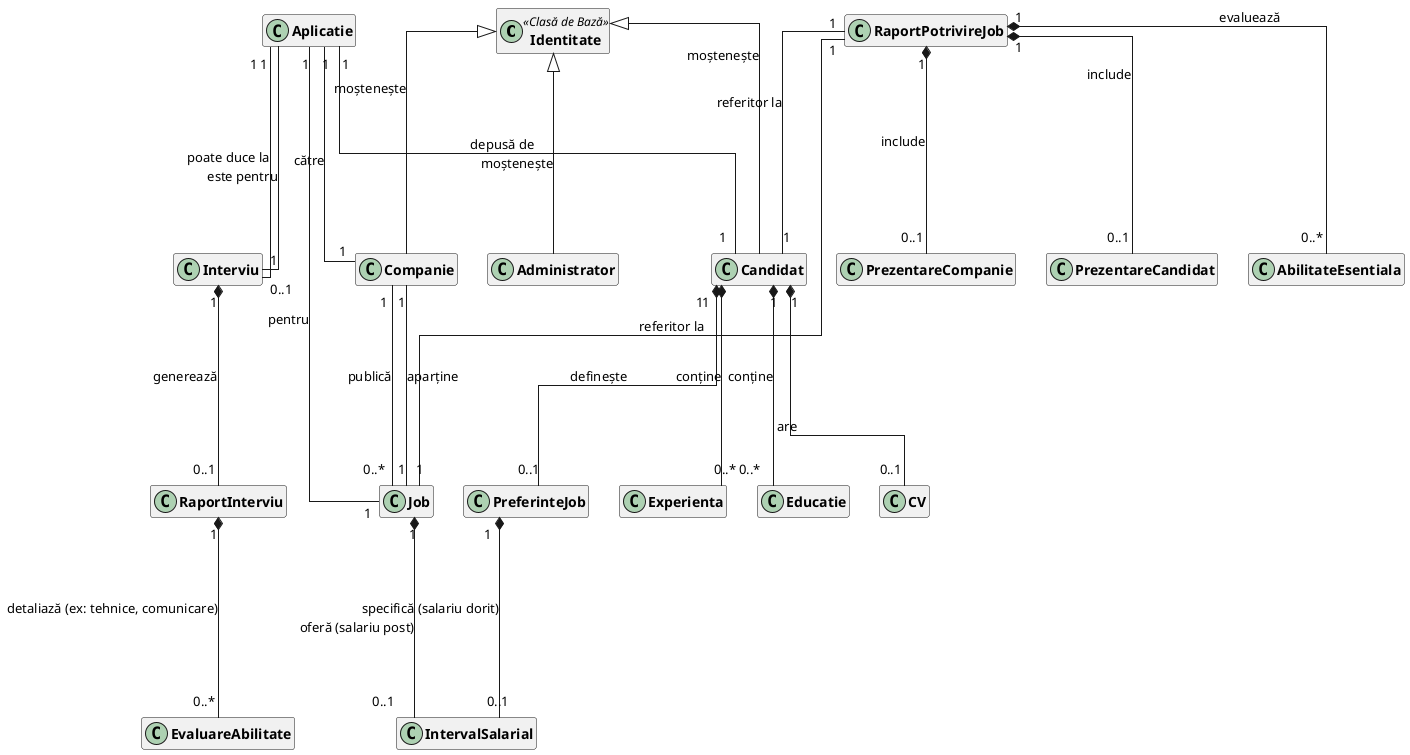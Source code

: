 @startuml
skinparam packageStyle rectangle
skinparam shadowing false
skinparam classAttributeIconSize 0
skinparam classFontStyle Bold
skinparam defaultTextAlignment center
skinparam linetype ortho
skinparam nodesep 30
skinparam ranksep 200
hide empty members

class Identitate <<Clasă de Bază>> {}
class Administrator {}
class Companie {}
class Candidat {}
class Experienta {}
class Educatie {}
class CV {}
class PreferinteJob {}
class IntervalSalarial {}
class Aplicatie {}
class Interviu {}
class RaportInterviu {}
class EvaluareAbilitate {}
class Job {}
class RaportPotrivireJob {}
class PrezentareCompanie {}
class PrezentareCandidat {}
class AbilitateEsentiala {}

Identitate <|-- Administrator : moștenește
Identitate <|-- Companie : moștenește
Identitate <|-- Candidat : moștenește

Candidat "1" *-- "0..*" Experienta : conține
Candidat "1" *-- "0..*" Educatie : conține
Candidat "1" *-- "0..1" CV : are
Candidat "1" *-- "0..1" PreferinteJob : definește
PreferinteJob "1" *-- "0..1" IntervalSalarial : "specifică (salariu dorit)"

Job "1" *-- "0..1" IntervalSalarial : "oferă (salariu post)"

Interviu "1" *-- "0..1" RaportInterviu : generează
RaportInterviu "1" *-- "0..*" EvaluareAbilitate : "detaliază (ex: tehnice, comunicare)"

RaportPotrivireJob "1" *-- "0..1" PrezentareCompanie : include
RaportPotrivireJob "1" *-- "0..1" PrezentareCandidat : include
RaportPotrivireJob "1" *-- "0..*" AbilitateEsentiala : evaluează

Companie "1" -- "0..*" Job : publică
Job "1" -- "1" Companie : aparține

Aplicatie "1" -- "1" Candidat : "depusă de"
Aplicatie "1" -- "1" Companie : către
Aplicatie "1" -- "1" Job : pentru
Aplicatie "1" -- "0..1" Interviu : "poate duce la"

Interviu "1" -- "1" Aplicatie : "este pentru"

RaportPotrivireJob "1" -- "1" Candidat : "referitor la"
RaportPotrivireJob "1" -- "1" Job : "referitor la"
@enduml